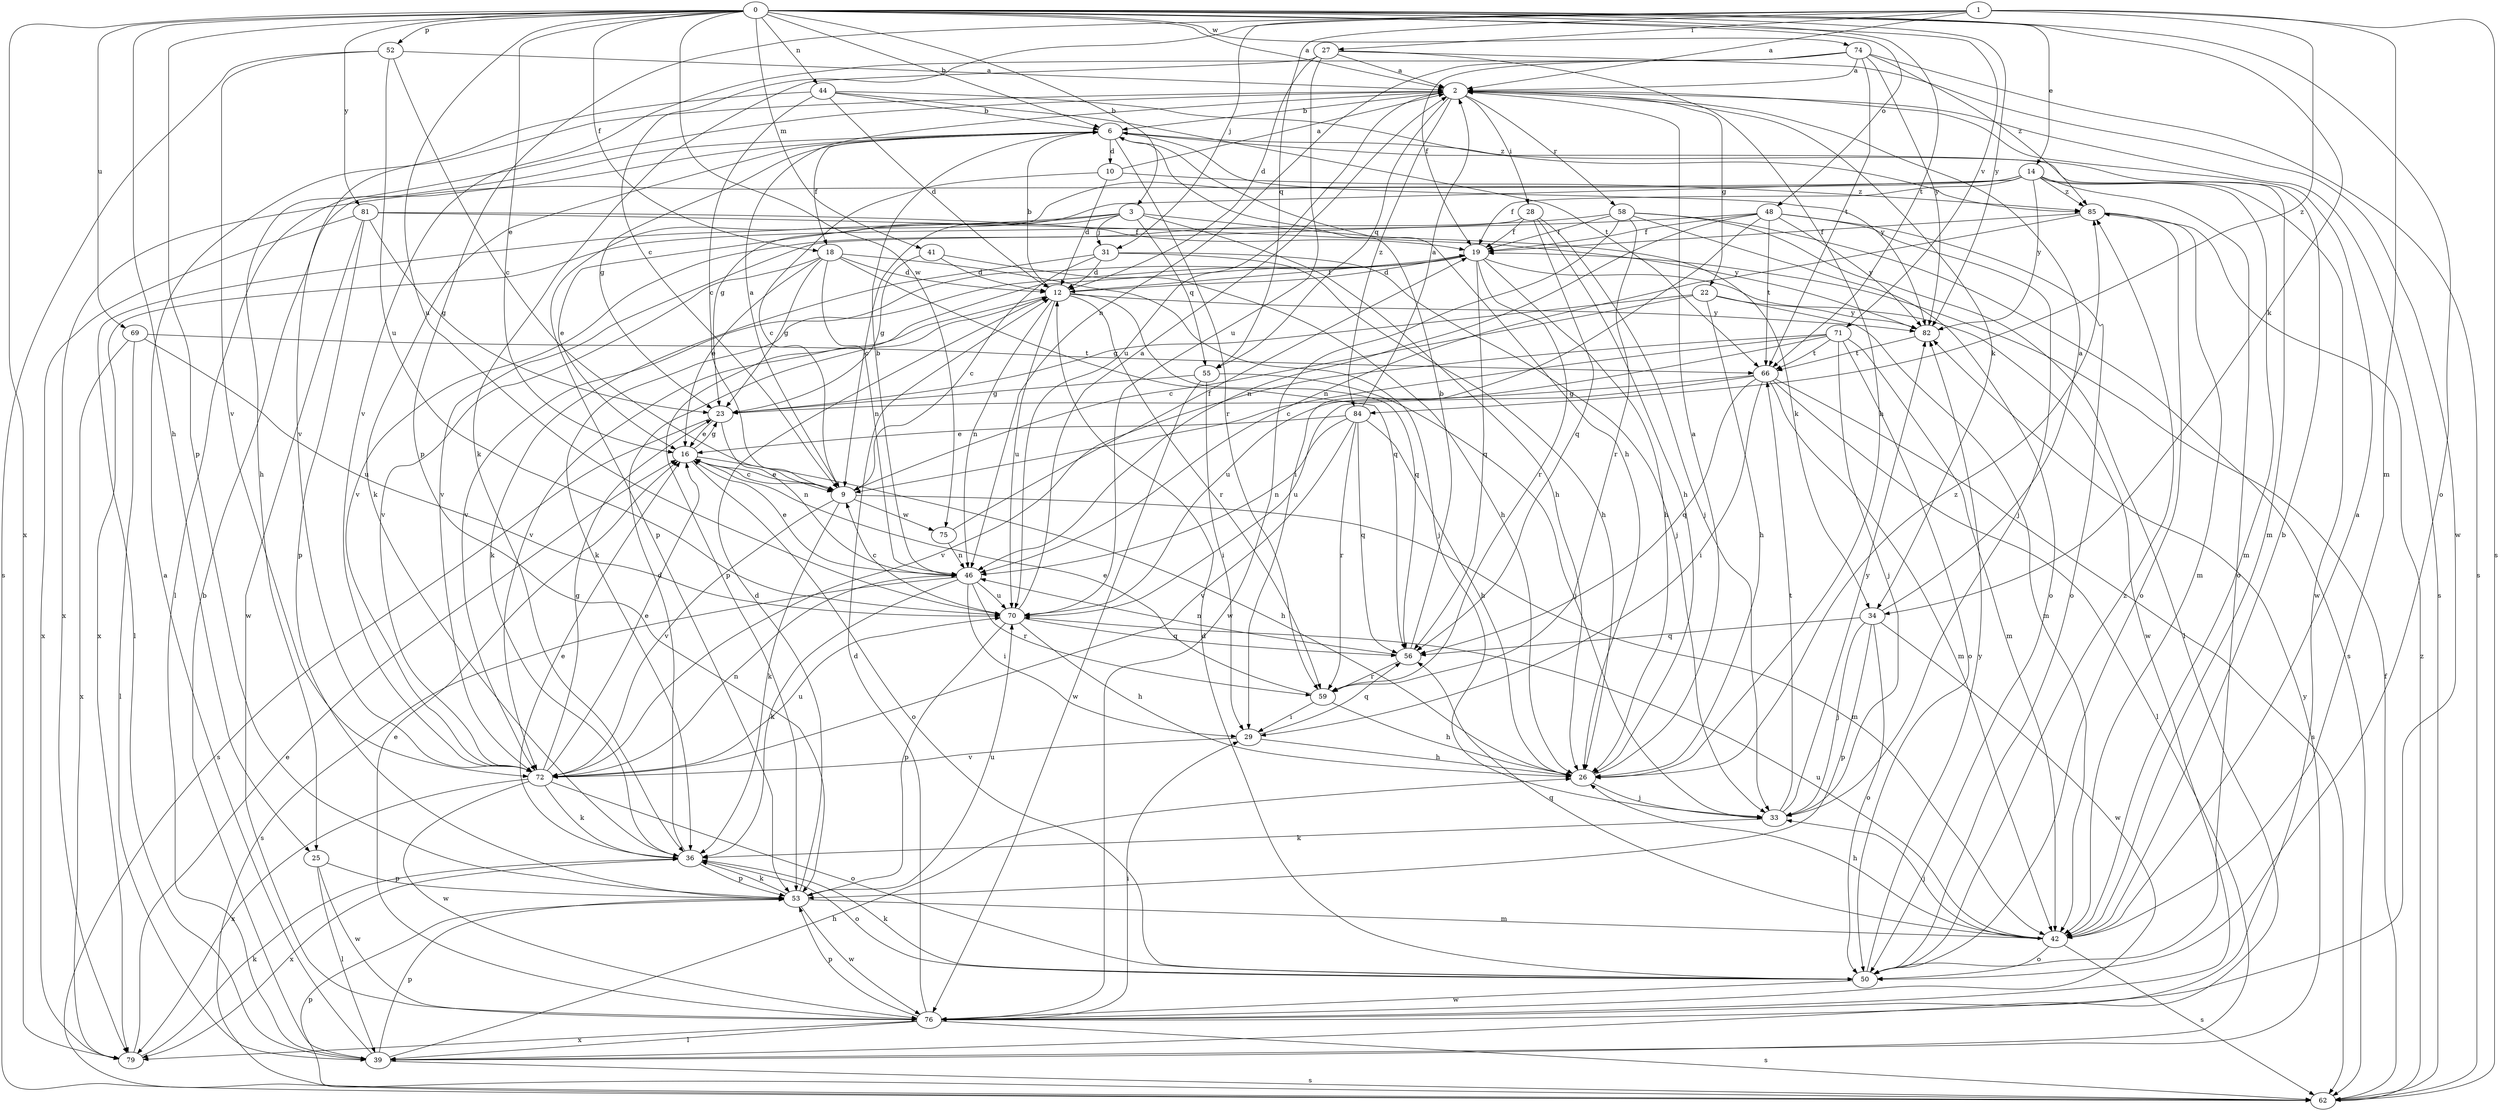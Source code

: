strict digraph  {
0;
1;
2;
3;
6;
9;
10;
12;
14;
16;
18;
19;
22;
23;
25;
26;
27;
28;
29;
31;
33;
34;
36;
39;
41;
42;
44;
46;
48;
50;
52;
53;
55;
56;
58;
59;
62;
66;
69;
70;
71;
72;
74;
75;
76;
79;
81;
82;
84;
85;
0 -> 2  [label=a];
0 -> 3  [label=b];
0 -> 6  [label=b];
0 -> 14  [label=e];
0 -> 16  [label=e];
0 -> 18  [label=f];
0 -> 25  [label=h];
0 -> 34  [label=k];
0 -> 41  [label=m];
0 -> 44  [label=n];
0 -> 48  [label=o];
0 -> 50  [label=o];
0 -> 52  [label=p];
0 -> 53  [label=p];
0 -> 66  [label=t];
0 -> 69  [label=u];
0 -> 70  [label=u];
0 -> 71  [label=v];
0 -> 74  [label=w];
0 -> 75  [label=w];
0 -> 79  [label=x];
0 -> 81  [label=y];
0 -> 82  [label=y];
1 -> 2  [label=a];
1 -> 9  [label=c];
1 -> 27  [label=i];
1 -> 31  [label=j];
1 -> 42  [label=m];
1 -> 53  [label=p];
1 -> 55  [label=q];
1 -> 62  [label=s];
1 -> 84  [label=z];
2 -> 6  [label=b];
2 -> 22  [label=g];
2 -> 25  [label=h];
2 -> 28  [label=i];
2 -> 34  [label=k];
2 -> 55  [label=q];
2 -> 58  [label=r];
2 -> 62  [label=s];
2 -> 70  [label=u];
2 -> 84  [label=z];
3 -> 9  [label=c];
3 -> 16  [label=e];
3 -> 26  [label=h];
3 -> 31  [label=j];
3 -> 34  [label=k];
3 -> 39  [label=l];
3 -> 55  [label=q];
6 -> 10  [label=d];
6 -> 18  [label=f];
6 -> 23  [label=g];
6 -> 26  [label=h];
6 -> 36  [label=k];
6 -> 39  [label=l];
6 -> 42  [label=m];
6 -> 59  [label=r];
6 -> 82  [label=y];
9 -> 2  [label=a];
9 -> 16  [label=e];
9 -> 36  [label=k];
9 -> 42  [label=m];
9 -> 72  [label=v];
9 -> 75  [label=w];
10 -> 2  [label=a];
10 -> 9  [label=c];
10 -> 12  [label=d];
10 -> 85  [label=z];
12 -> 6  [label=b];
12 -> 19  [label=f];
12 -> 46  [label=n];
12 -> 56  [label=q];
12 -> 59  [label=r];
12 -> 70  [label=u];
12 -> 72  [label=v];
12 -> 82  [label=y];
14 -> 19  [label=f];
14 -> 23  [label=g];
14 -> 42  [label=m];
14 -> 50  [label=o];
14 -> 53  [label=p];
14 -> 76  [label=w];
14 -> 79  [label=x];
14 -> 82  [label=y];
14 -> 85  [label=z];
16 -> 9  [label=c];
16 -> 23  [label=g];
16 -> 26  [label=h];
16 -> 50  [label=o];
18 -> 12  [label=d];
18 -> 16  [label=e];
18 -> 23  [label=g];
18 -> 33  [label=j];
18 -> 46  [label=n];
18 -> 56  [label=q];
18 -> 72  [label=v];
19 -> 12  [label=d];
19 -> 26  [label=h];
19 -> 36  [label=k];
19 -> 53  [label=p];
19 -> 56  [label=q];
19 -> 59  [label=r];
19 -> 72  [label=v];
19 -> 76  [label=w];
22 -> 9  [label=c];
22 -> 23  [label=g];
22 -> 26  [label=h];
22 -> 42  [label=m];
22 -> 82  [label=y];
23 -> 16  [label=e];
23 -> 46  [label=n];
23 -> 62  [label=s];
25 -> 39  [label=l];
25 -> 53  [label=p];
25 -> 76  [label=w];
26 -> 2  [label=a];
26 -> 33  [label=j];
26 -> 85  [label=z];
27 -> 2  [label=a];
27 -> 12  [label=d];
27 -> 26  [label=h];
27 -> 36  [label=k];
27 -> 70  [label=u];
27 -> 76  [label=w];
28 -> 19  [label=f];
28 -> 26  [label=h];
28 -> 33  [label=j];
28 -> 56  [label=q];
28 -> 79  [label=x];
29 -> 26  [label=h];
29 -> 56  [label=q];
29 -> 72  [label=v];
31 -> 9  [label=c];
31 -> 12  [label=d];
31 -> 26  [label=h];
31 -> 33  [label=j];
31 -> 36  [label=k];
33 -> 36  [label=k];
33 -> 66  [label=t];
33 -> 82  [label=y];
34 -> 2  [label=a];
34 -> 33  [label=j];
34 -> 50  [label=o];
34 -> 53  [label=p];
34 -> 56  [label=q];
34 -> 76  [label=w];
36 -> 12  [label=d];
36 -> 16  [label=e];
36 -> 50  [label=o];
36 -> 53  [label=p];
36 -> 79  [label=x];
39 -> 2  [label=a];
39 -> 6  [label=b];
39 -> 26  [label=h];
39 -> 53  [label=p];
39 -> 62  [label=s];
39 -> 82  [label=y];
41 -> 12  [label=d];
41 -> 23  [label=g];
41 -> 26  [label=h];
42 -> 2  [label=a];
42 -> 6  [label=b];
42 -> 26  [label=h];
42 -> 33  [label=j];
42 -> 50  [label=o];
42 -> 56  [label=q];
42 -> 62  [label=s];
42 -> 70  [label=u];
44 -> 6  [label=b];
44 -> 9  [label=c];
44 -> 12  [label=d];
44 -> 66  [label=t];
44 -> 72  [label=v];
44 -> 85  [label=z];
46 -> 6  [label=b];
46 -> 16  [label=e];
46 -> 29  [label=i];
46 -> 36  [label=k];
46 -> 59  [label=r];
46 -> 62  [label=s];
46 -> 70  [label=u];
48 -> 19  [label=f];
48 -> 29  [label=i];
48 -> 33  [label=j];
48 -> 46  [label=n];
48 -> 50  [label=o];
48 -> 66  [label=t];
48 -> 72  [label=v];
48 -> 82  [label=y];
50 -> 12  [label=d];
50 -> 36  [label=k];
50 -> 76  [label=w];
50 -> 82  [label=y];
50 -> 85  [label=z];
52 -> 2  [label=a];
52 -> 9  [label=c];
52 -> 62  [label=s];
52 -> 70  [label=u];
52 -> 72  [label=v];
53 -> 12  [label=d];
53 -> 36  [label=k];
53 -> 42  [label=m];
53 -> 70  [label=u];
53 -> 76  [label=w];
55 -> 23  [label=g];
55 -> 29  [label=i];
55 -> 33  [label=j];
55 -> 76  [label=w];
56 -> 6  [label=b];
56 -> 46  [label=n];
56 -> 59  [label=r];
58 -> 19  [label=f];
58 -> 39  [label=l];
58 -> 50  [label=o];
58 -> 59  [label=r];
58 -> 62  [label=s];
58 -> 72  [label=v];
58 -> 76  [label=w];
59 -> 16  [label=e];
59 -> 26  [label=h];
59 -> 29  [label=i];
62 -> 19  [label=f];
62 -> 53  [label=p];
62 -> 85  [label=z];
66 -> 23  [label=g];
66 -> 29  [label=i];
66 -> 39  [label=l];
66 -> 42  [label=m];
66 -> 56  [label=q];
66 -> 62  [label=s];
66 -> 70  [label=u];
69 -> 39  [label=l];
69 -> 66  [label=t];
69 -> 70  [label=u];
69 -> 79  [label=x];
70 -> 2  [label=a];
70 -> 9  [label=c];
70 -> 26  [label=h];
70 -> 53  [label=p];
70 -> 56  [label=q];
71 -> 9  [label=c];
71 -> 33  [label=j];
71 -> 42  [label=m];
71 -> 50  [label=o];
71 -> 66  [label=t];
71 -> 70  [label=u];
71 -> 72  [label=v];
72 -> 16  [label=e];
72 -> 23  [label=g];
72 -> 36  [label=k];
72 -> 46  [label=n];
72 -> 50  [label=o];
72 -> 70  [label=u];
72 -> 76  [label=w];
72 -> 79  [label=x];
74 -> 2  [label=a];
74 -> 19  [label=f];
74 -> 46  [label=n];
74 -> 62  [label=s];
74 -> 66  [label=t];
74 -> 72  [label=v];
74 -> 82  [label=y];
74 -> 85  [label=z];
75 -> 19  [label=f];
75 -> 46  [label=n];
76 -> 12  [label=d];
76 -> 16  [label=e];
76 -> 29  [label=i];
76 -> 39  [label=l];
76 -> 53  [label=p];
76 -> 62  [label=s];
76 -> 79  [label=x];
79 -> 16  [label=e];
79 -> 36  [label=k];
81 -> 19  [label=f];
81 -> 23  [label=g];
81 -> 53  [label=p];
81 -> 76  [label=w];
81 -> 79  [label=x];
81 -> 82  [label=y];
82 -> 66  [label=t];
84 -> 2  [label=a];
84 -> 16  [label=e];
84 -> 26  [label=h];
84 -> 46  [label=n];
84 -> 56  [label=q];
84 -> 59  [label=r];
84 -> 72  [label=v];
85 -> 19  [label=f];
85 -> 42  [label=m];
85 -> 46  [label=n];
85 -> 50  [label=o];
}
